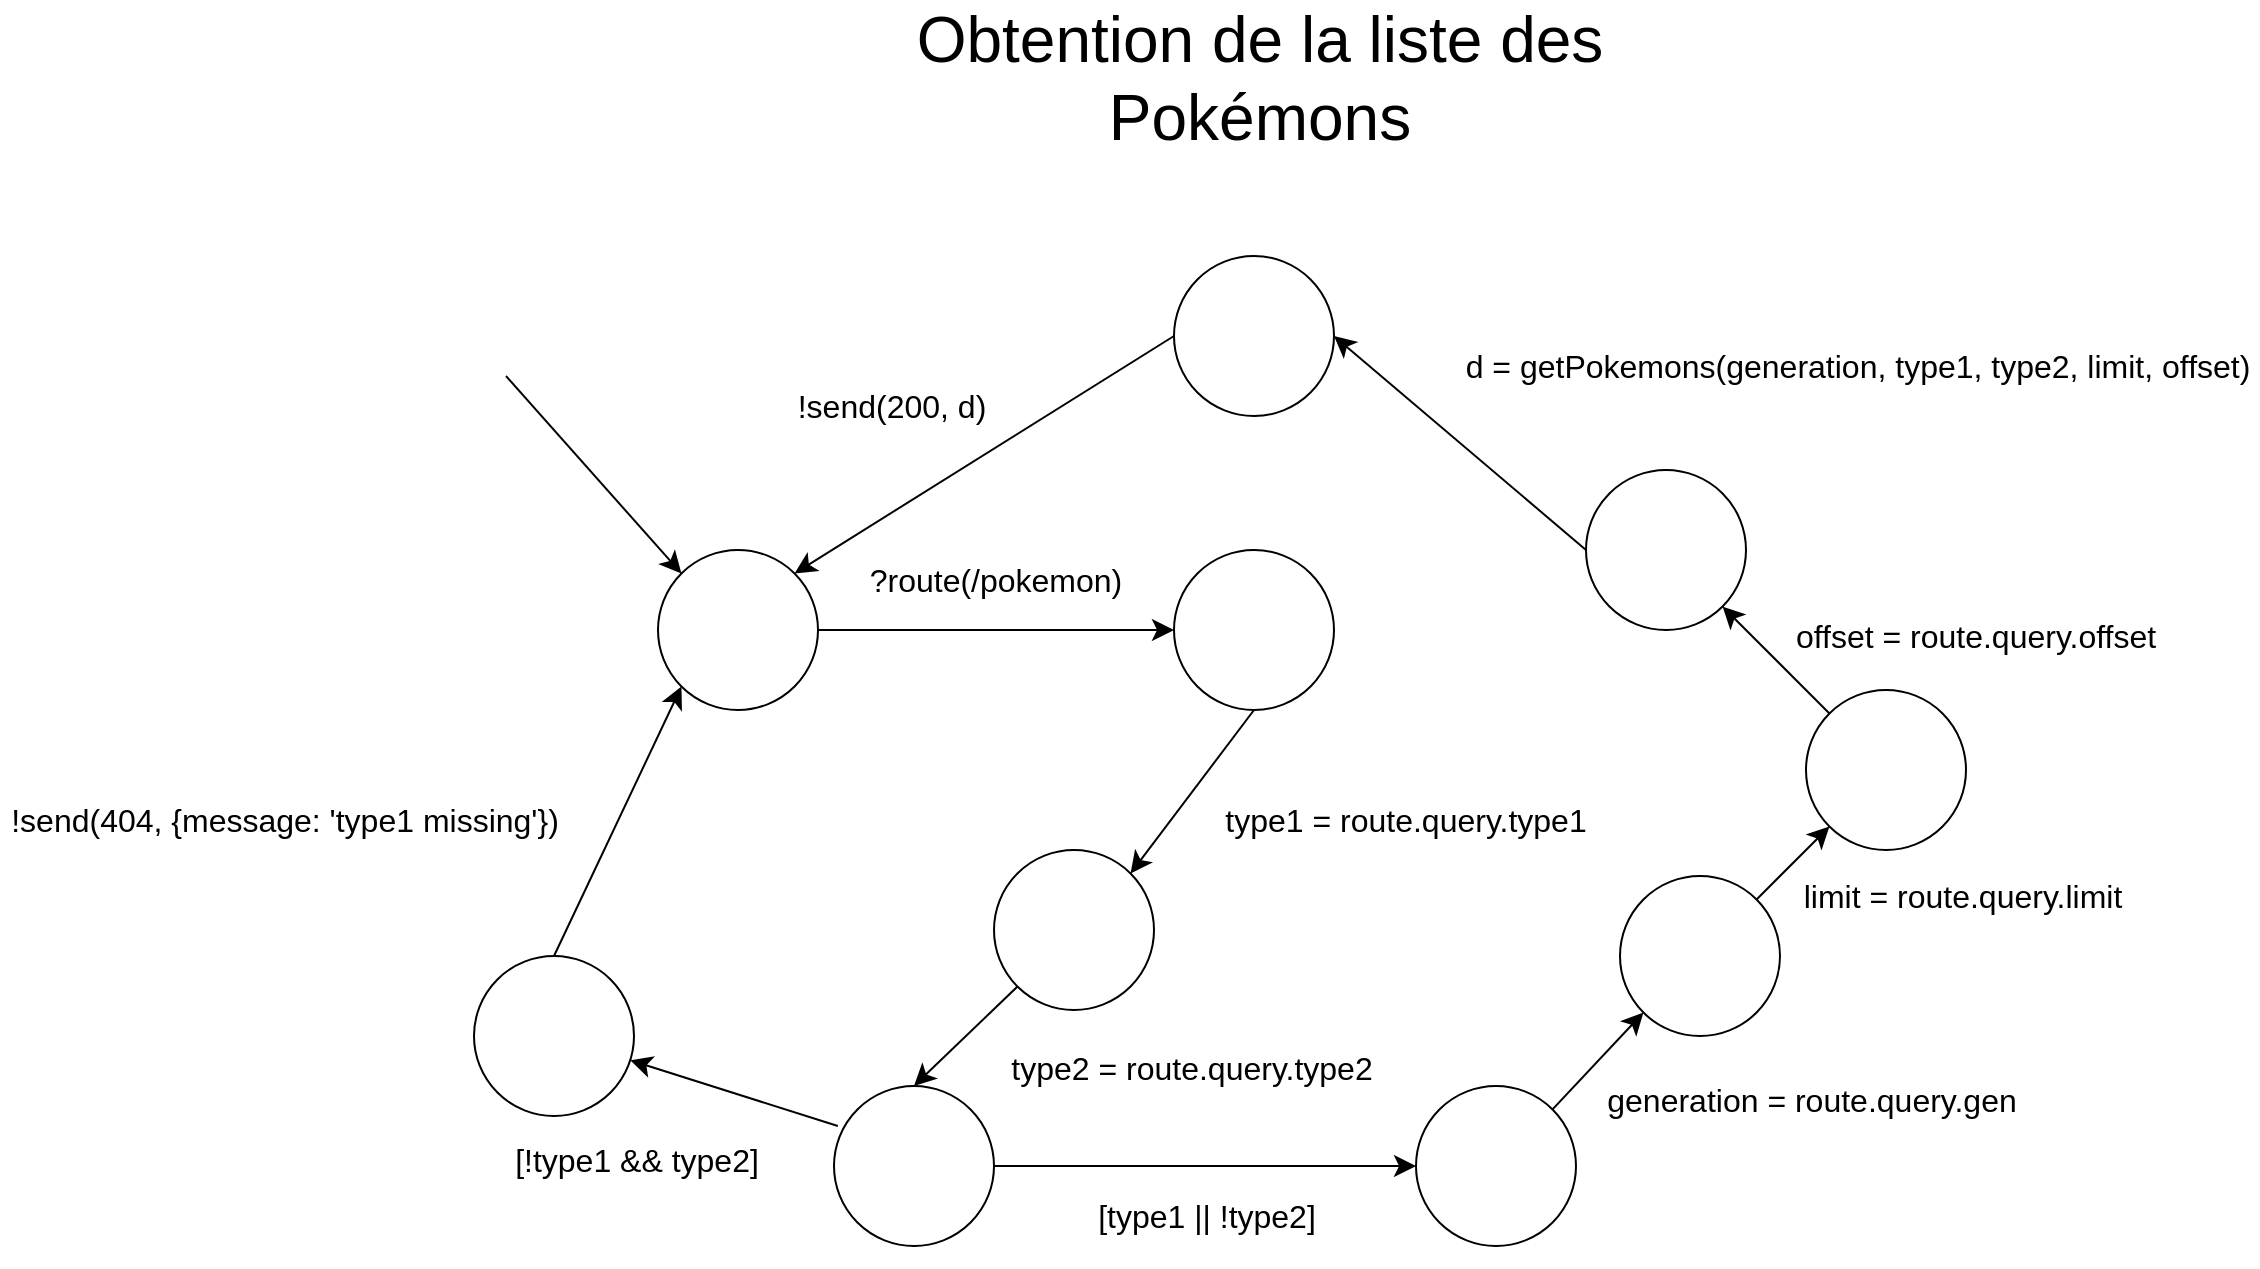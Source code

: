 <mxfile version="23.1.4" type="device">
  <diagram name="Page-1" id="lqFUlpA5ZFmu7nuexhL0">
    <mxGraphModel dx="1841" dy="1459" grid="0" gridSize="10" guides="1" tooltips="1" connect="1" arrows="1" fold="1" page="0" pageScale="1" pageWidth="827" pageHeight="1169" math="0" shadow="0">
      <root>
        <mxCell id="0" />
        <mxCell id="1" parent="0" />
        <mxCell id="IM9lM0mGoA8htoJ5Pslb-1" value="&lt;font style=&quot;font-size: 32px;&quot;&gt;Obtention de la liste des Pokémons&lt;/font&gt;" style="text;html=1;align=center;verticalAlign=middle;whiteSpace=wrap;rounded=0;;fontSize=16;" vertex="1" parent="1">
          <mxGeometry x="710" y="-69" width="398" height="67" as="geometry" />
        </mxCell>
        <mxCell id="IM9lM0mGoA8htoJ5Pslb-2" value="" style="ellipse;whiteSpace=wrap;html=1;aspect=fixed;" vertex="1" parent="1">
          <mxGeometry x="608" y="201" width="80" height="80" as="geometry" />
        </mxCell>
        <mxCell id="IM9lM0mGoA8htoJ5Pslb-3" value="" style="endArrow=classic;html=1;rounded=0;fontSize=12;startSize=8;endSize=8;entryX=0;entryY=0;entryDx=0;entryDy=0;movable=1;resizable=1;rotatable=1;deletable=1;editable=1;locked=0;connectable=1;" edge="1" parent="1" target="IM9lM0mGoA8htoJ5Pslb-2">
          <mxGeometry width="50" height="50" relative="1" as="geometry">
            <mxPoint x="532" y="114" as="sourcePoint" />
            <mxPoint x="829" y="214" as="targetPoint" />
          </mxGeometry>
        </mxCell>
        <mxCell id="IM9lM0mGoA8htoJ5Pslb-4" value="" style="ellipse;whiteSpace=wrap;html=1;aspect=fixed;" vertex="1" parent="1">
          <mxGeometry x="866" y="201" width="80" height="80" as="geometry" />
        </mxCell>
        <mxCell id="IM9lM0mGoA8htoJ5Pslb-5" value="" style="endArrow=classic;html=1;rounded=0;fontSize=12;startSize=8;endSize=8;entryX=0;entryY=0.5;entryDx=0;entryDy=0;exitX=1;exitY=0.5;exitDx=0;exitDy=0;" edge="1" parent="1" source="IM9lM0mGoA8htoJ5Pslb-2" target="IM9lM0mGoA8htoJ5Pslb-4">
          <mxGeometry width="50" height="50" relative="1" as="geometry">
            <mxPoint x="779" y="482" as="sourcePoint" />
            <mxPoint x="829" y="432" as="targetPoint" />
          </mxGeometry>
        </mxCell>
        <mxCell id="IM9lM0mGoA8htoJ5Pslb-6" value="?route(/pokemon)" style="text;html=1;align=center;verticalAlign=middle;whiteSpace=wrap;rounded=0;;fontSize=16;" vertex="1" parent="1">
          <mxGeometry x="705" y="201" width="144" height="30" as="geometry" />
        </mxCell>
        <mxCell id="IM9lM0mGoA8htoJ5Pslb-7" value="" style="endArrow=classic;html=1;rounded=0;fontSize=12;startSize=8;endSize=8;entryX=1;entryY=0;entryDx=0;entryDy=0;exitX=0.5;exitY=1;exitDx=0;exitDy=0;" edge="1" parent="1" source="IM9lM0mGoA8htoJ5Pslb-4" target="IM9lM0mGoA8htoJ5Pslb-8">
          <mxGeometry width="50" height="50" relative="1" as="geometry">
            <mxPoint x="779" y="482" as="sourcePoint" />
            <mxPoint x="829" y="432" as="targetPoint" />
          </mxGeometry>
        </mxCell>
        <mxCell id="IM9lM0mGoA8htoJ5Pslb-8" value="" style="ellipse;whiteSpace=wrap;html=1;aspect=fixed;" vertex="1" parent="1">
          <mxGeometry x="776" y="351" width="80" height="80" as="geometry" />
        </mxCell>
        <mxCell id="IM9lM0mGoA8htoJ5Pslb-9" value="type1 = route.query.type1" style="text;html=1;align=center;verticalAlign=middle;whiteSpace=wrap;rounded=0;;fontSize=16;" vertex="1" parent="1">
          <mxGeometry x="883" y="320" width="198" height="31" as="geometry" />
        </mxCell>
        <mxCell id="IM9lM0mGoA8htoJ5Pslb-13" value="" style="endArrow=classic;html=1;rounded=0;fontSize=12;startSize=8;endSize=8;entryX=0.5;entryY=0;entryDx=0;entryDy=0;exitX=0;exitY=1;exitDx=0;exitDy=0;" edge="1" parent="1" target="IM9lM0mGoA8htoJ5Pslb-14" source="IM9lM0mGoA8htoJ5Pslb-8">
          <mxGeometry width="50" height="50" relative="1" as="geometry">
            <mxPoint x="914" y="428" as="sourcePoint" />
            <mxPoint x="837" y="579" as="targetPoint" />
          </mxGeometry>
        </mxCell>
        <mxCell id="IM9lM0mGoA8htoJ5Pslb-14" value="" style="ellipse;whiteSpace=wrap;html=1;aspect=fixed;" vertex="1" parent="1">
          <mxGeometry x="696" y="469" width="80" height="80" as="geometry" />
        </mxCell>
        <mxCell id="IM9lM0mGoA8htoJ5Pslb-15" style="edgeStyle=none;curved=1;rounded=0;orthogonalLoop=1;jettySize=auto;html=1;exitX=0.5;exitY=1;exitDx=0;exitDy=0;fontSize=12;startSize=8;endSize=8;" edge="1" parent="1" source="IM9lM0mGoA8htoJ5Pslb-14" target="IM9lM0mGoA8htoJ5Pslb-14">
          <mxGeometry relative="1" as="geometry" />
        </mxCell>
        <mxCell id="IM9lM0mGoA8htoJ5Pslb-16" value="type2 = route.query.type2" style="text;html=1;align=center;verticalAlign=middle;whiteSpace=wrap;rounded=0;;fontSize=16;" vertex="1" parent="1">
          <mxGeometry x="776" y="444" width="198" height="31" as="geometry" />
        </mxCell>
        <mxCell id="IM9lM0mGoA8htoJ5Pslb-17" value="" style="ellipse;whiteSpace=wrap;html=1;aspect=fixed;" vertex="1" parent="1">
          <mxGeometry x="516" y="404" width="80" height="80" as="geometry" />
        </mxCell>
        <mxCell id="IM9lM0mGoA8htoJ5Pslb-18" value="" style="endArrow=classic;html=1;rounded=0;fontSize=12;startSize=8;endSize=8;exitX=0.024;exitY=0.25;exitDx=0;exitDy=0;exitPerimeter=0;" edge="1" parent="1" source="IM9lM0mGoA8htoJ5Pslb-14" target="IM9lM0mGoA8htoJ5Pslb-17">
          <mxGeometry width="50" height="50" relative="1" as="geometry">
            <mxPoint x="768" y="600" as="sourcePoint" />
            <mxPoint x="768" y="660" as="targetPoint" />
          </mxGeometry>
        </mxCell>
        <mxCell id="IM9lM0mGoA8htoJ5Pslb-19" value="" style="ellipse;whiteSpace=wrap;html=1;aspect=fixed;" vertex="1" parent="1">
          <mxGeometry x="987" y="469" width="80" height="80" as="geometry" />
        </mxCell>
        <mxCell id="IM9lM0mGoA8htoJ5Pslb-20" value="" style="endArrow=classic;html=1;rounded=0;fontSize=12;startSize=8;endSize=8;entryX=0;entryY=0.5;entryDx=0;entryDy=0;exitX=1;exitY=0.5;exitDx=0;exitDy=0;" edge="1" parent="1" target="IM9lM0mGoA8htoJ5Pslb-19" source="IM9lM0mGoA8htoJ5Pslb-14">
          <mxGeometry width="50" height="50" relative="1" as="geometry">
            <mxPoint x="1073" y="559" as="sourcePoint" />
            <mxPoint x="963" y="675" as="targetPoint" />
          </mxGeometry>
        </mxCell>
        <mxCell id="IM9lM0mGoA8htoJ5Pslb-21" value="" style="endArrow=classic;html=1;rounded=0;fontSize=12;startSize=8;endSize=8;exitX=0.5;exitY=0;exitDx=0;exitDy=0;entryX=0;entryY=1;entryDx=0;entryDy=0;" edge="1" parent="1" source="IM9lM0mGoA8htoJ5Pslb-17" target="IM9lM0mGoA8htoJ5Pslb-2">
          <mxGeometry width="50" height="50" relative="1" as="geometry">
            <mxPoint x="650" y="388" as="sourcePoint" />
            <mxPoint x="546" y="355" as="targetPoint" />
          </mxGeometry>
        </mxCell>
        <mxCell id="IM9lM0mGoA8htoJ5Pslb-22" value="[!type1 &amp;amp;&amp;amp; type2]" style="text;html=1;align=center;verticalAlign=middle;whiteSpace=wrap;rounded=0;;fontSize=16;" vertex="1" parent="1">
          <mxGeometry x="534" y="491" width="127" height="30" as="geometry" />
        </mxCell>
        <mxCell id="IM9lM0mGoA8htoJ5Pslb-23" value="[type1 || !type2]" style="text;html=1;align=center;verticalAlign=middle;whiteSpace=wrap;rounded=0;;fontSize=16;" vertex="1" parent="1">
          <mxGeometry x="819" y="519" width="127" height="30" as="geometry" />
        </mxCell>
        <mxCell id="IM9lM0mGoA8htoJ5Pslb-24" value="!send(404, {message: &#39;type1 missing&#39;})" style="text;html=1;align=center;verticalAlign=middle;whiteSpace=wrap;rounded=0;;fontSize=16;" vertex="1" parent="1">
          <mxGeometry x="279" y="321" width="285" height="30" as="geometry" />
        </mxCell>
        <mxCell id="IM9lM0mGoA8htoJ5Pslb-25" value="" style="endArrow=classic;html=1;rounded=0;fontSize=12;startSize=8;endSize=8;exitX=1;exitY=0;exitDx=0;exitDy=0;entryX=0;entryY=1;entryDx=0;entryDy=0;" edge="1" parent="1" source="IM9lM0mGoA8htoJ5Pslb-19" target="IM9lM0mGoA8htoJ5Pslb-26">
          <mxGeometry width="50" height="50" relative="1" as="geometry">
            <mxPoint x="997" y="482" as="sourcePoint" />
            <mxPoint x="1047" y="432" as="targetPoint" />
          </mxGeometry>
        </mxCell>
        <mxCell id="IM9lM0mGoA8htoJ5Pslb-26" value="" style="ellipse;whiteSpace=wrap;html=1;aspect=fixed;" vertex="1" parent="1">
          <mxGeometry x="1089" y="364" width="80" height="80" as="geometry" />
        </mxCell>
        <mxCell id="IM9lM0mGoA8htoJ5Pslb-27" value="generation = route.query.gen" style="text;html=1;align=center;verticalAlign=middle;whiteSpace=wrap;rounded=0;;fontSize=16;" vertex="1" parent="1">
          <mxGeometry x="1081" y="460" width="208" height="31" as="geometry" />
        </mxCell>
        <mxCell id="IM9lM0mGoA8htoJ5Pslb-28" value="" style="ellipse;whiteSpace=wrap;html=1;aspect=fixed;" vertex="1" parent="1">
          <mxGeometry x="1182" y="271" width="80" height="80" as="geometry" />
        </mxCell>
        <mxCell id="IM9lM0mGoA8htoJ5Pslb-29" value="" style="endArrow=classic;html=1;rounded=0;fontSize=12;startSize=8;endSize=8;exitX=1;exitY=0;exitDx=0;exitDy=0;entryX=0;entryY=1;entryDx=0;entryDy=0;" edge="1" parent="1" source="IM9lM0mGoA8htoJ5Pslb-26" target="IM9lM0mGoA8htoJ5Pslb-28">
          <mxGeometry width="50" height="50" relative="1" as="geometry">
            <mxPoint x="1115" y="358" as="sourcePoint" />
            <mxPoint x="1168" y="296" as="targetPoint" />
          </mxGeometry>
        </mxCell>
        <mxCell id="IM9lM0mGoA8htoJ5Pslb-30" value="limit = route.query.limit" style="text;html=1;align=center;verticalAlign=middle;whiteSpace=wrap;rounded=0;;fontSize=16;" vertex="1" parent="1">
          <mxGeometry x="1176" y="358" width="169" height="31" as="geometry" />
        </mxCell>
        <mxCell id="IM9lM0mGoA8htoJ5Pslb-31" value="offset = route.query.offset" style="text;html=1;align=center;verticalAlign=middle;whiteSpace=wrap;rounded=0;;fontSize=16;" vertex="1" parent="1">
          <mxGeometry x="1160" y="228" width="214" height="31" as="geometry" />
        </mxCell>
        <mxCell id="IM9lM0mGoA8htoJ5Pslb-32" value="" style="ellipse;whiteSpace=wrap;html=1;aspect=fixed;" vertex="1" parent="1">
          <mxGeometry x="1072" y="161" width="80" height="80" as="geometry" />
        </mxCell>
        <mxCell id="IM9lM0mGoA8htoJ5Pslb-33" value="" style="endArrow=classic;html=1;rounded=0;fontSize=12;startSize=8;endSize=8;exitX=0;exitY=0;exitDx=0;exitDy=0;entryX=1;entryY=1;entryDx=0;entryDy=0;" edge="1" parent="1" source="IM9lM0mGoA8htoJ5Pslb-28" target="IM9lM0mGoA8htoJ5Pslb-32">
          <mxGeometry width="50" height="50" relative="1" as="geometry">
            <mxPoint x="1146" y="361" as="sourcePoint" />
            <mxPoint x="1146" y="277" as="targetPoint" />
          </mxGeometry>
        </mxCell>
        <mxCell id="IM9lM0mGoA8htoJ5Pslb-34" value="" style="ellipse;whiteSpace=wrap;html=1;aspect=fixed;" vertex="1" parent="1">
          <mxGeometry x="866" y="54" width="80" height="80" as="geometry" />
        </mxCell>
        <mxCell id="IM9lM0mGoA8htoJ5Pslb-36" value="" style="endArrow=classic;html=1;rounded=0;fontSize=12;startSize=8;endSize=8;exitX=0;exitY=0.5;exitDx=0;exitDy=0;entryX=1;entryY=0.5;entryDx=0;entryDy=0;" edge="1" parent="1" source="IM9lM0mGoA8htoJ5Pslb-32" target="IM9lM0mGoA8htoJ5Pslb-34">
          <mxGeometry width="50" height="50" relative="1" as="geometry">
            <mxPoint x="915" y="144" as="sourcePoint" />
            <mxPoint x="844" y="81" as="targetPoint" />
          </mxGeometry>
        </mxCell>
        <mxCell id="IM9lM0mGoA8htoJ5Pslb-37" value="d = getPokemons(generation, type1, type2, limit, offset)" style="text;html=1;align=center;verticalAlign=middle;whiteSpace=wrap;rounded=0;;fontSize=16;" vertex="1" parent="1">
          <mxGeometry x="1008" y="93" width="400" height="31" as="geometry" />
        </mxCell>
        <mxCell id="IM9lM0mGoA8htoJ5Pslb-38" value="" style="endArrow=classic;html=1;rounded=0;fontSize=12;startSize=8;endSize=8;entryX=1;entryY=0;entryDx=0;entryDy=0;movable=1;resizable=1;rotatable=1;deletable=1;editable=1;locked=0;connectable=1;exitX=0;exitY=0.5;exitDx=0;exitDy=0;" edge="1" parent="1" source="IM9lM0mGoA8htoJ5Pslb-34" target="IM9lM0mGoA8htoJ5Pslb-2">
          <mxGeometry width="50" height="50" relative="1" as="geometry">
            <mxPoint x="542" y="124" as="sourcePoint" />
            <mxPoint x="630" y="223" as="targetPoint" />
          </mxGeometry>
        </mxCell>
        <mxCell id="IM9lM0mGoA8htoJ5Pslb-39" value="!send(200, d)" style="text;html=1;align=center;verticalAlign=middle;whiteSpace=wrap;rounded=0;;fontSize=16;" vertex="1" parent="1">
          <mxGeometry x="674" y="114" width="102" height="30" as="geometry" />
        </mxCell>
      </root>
    </mxGraphModel>
  </diagram>
</mxfile>
